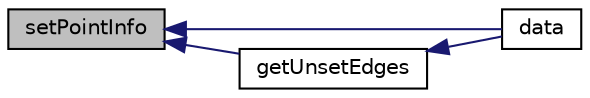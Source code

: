 digraph "setPointInfo"
{
  bgcolor="transparent";
  edge [fontname="Helvetica",fontsize="10",labelfontname="Helvetica",labelfontsize="10"];
  node [fontname="Helvetica",fontsize="10",shape=record];
  rankdir="LR";
  Node1 [label="setPointInfo",height=0.2,width=0.4,color="black", fillcolor="grey75", style="filled", fontcolor="black"];
  Node1 -> Node2 [dir="back",color="midnightblue",fontsize="10",style="solid",fontname="Helvetica"];
  Node2 [label="data",height=0.2,width=0.4,color="black",URL="$a01878.html#af78cdd5c550b4c11f0b8b82154d09496",tooltip="Additional data to be passed into container. "];
  Node1 -> Node3 [dir="back",color="midnightblue",fontsize="10",style="solid",fontname="Helvetica"];
  Node3 [label="getUnsetEdges",height=0.2,width=0.4,color="black",URL="$a01878.html#ac5577bd2ad23063d5601f917047d5c39",tooltip="Get number of unvisited edges, i.e. edges that were not (yet) "];
  Node3 -> Node2 [dir="back",color="midnightblue",fontsize="10",style="solid",fontname="Helvetica"];
}
